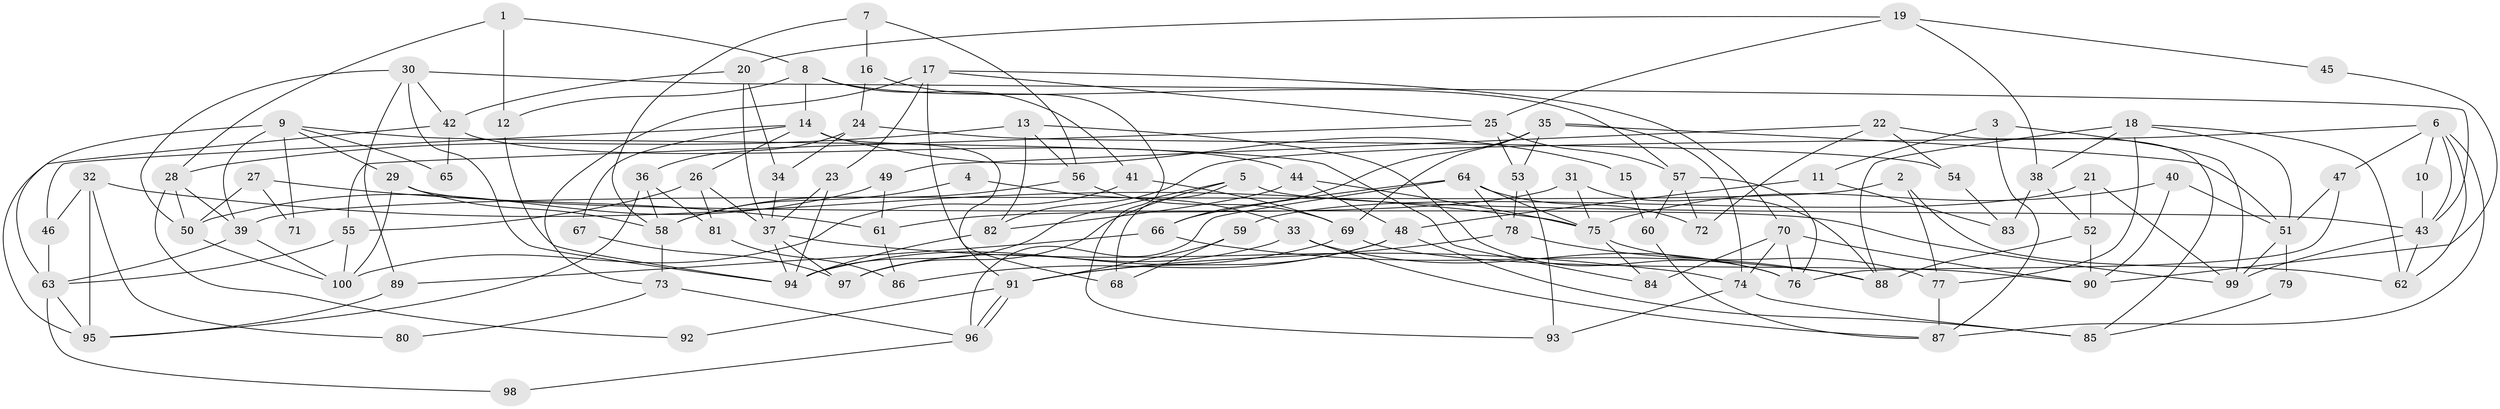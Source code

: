 // Generated by graph-tools (version 1.1) at 2025/11/02/21/25 10:11:14]
// undirected, 100 vertices, 200 edges
graph export_dot {
graph [start="1"]
  node [color=gray90,style=filled];
  1;
  2;
  3;
  4;
  5;
  6;
  7;
  8;
  9;
  10;
  11;
  12;
  13;
  14;
  15;
  16;
  17;
  18;
  19;
  20;
  21;
  22;
  23;
  24;
  25;
  26;
  27;
  28;
  29;
  30;
  31;
  32;
  33;
  34;
  35;
  36;
  37;
  38;
  39;
  40;
  41;
  42;
  43;
  44;
  45;
  46;
  47;
  48;
  49;
  50;
  51;
  52;
  53;
  54;
  55;
  56;
  57;
  58;
  59;
  60;
  61;
  62;
  63;
  64;
  65;
  66;
  67;
  68;
  69;
  70;
  71;
  72;
  73;
  74;
  75;
  76;
  77;
  78;
  79;
  80;
  81;
  82;
  83;
  84;
  85;
  86;
  87;
  88;
  89;
  90;
  91;
  92;
  93;
  94;
  95;
  96;
  97;
  98;
  99;
  100;
  1 -- 12;
  1 -- 28;
  1 -- 8;
  2 -- 77;
  2 -- 62;
  2 -- 39;
  3 -- 99;
  3 -- 87;
  3 -- 11;
  4 -- 33;
  4 -- 58;
  5 -- 43;
  5 -- 94;
  5 -- 68;
  5 -- 97;
  6 -- 43;
  6 -- 87;
  6 -- 10;
  6 -- 47;
  6 -- 62;
  6 -- 82;
  7 -- 58;
  7 -- 56;
  7 -- 16;
  8 -- 57;
  8 -- 12;
  8 -- 14;
  8 -- 41;
  9 -- 29;
  9 -- 39;
  9 -- 63;
  9 -- 65;
  9 -- 71;
  9 -- 84;
  10 -- 43;
  11 -- 48;
  11 -- 83;
  12 -- 94;
  13 -- 82;
  13 -- 56;
  13 -- 28;
  13 -- 76;
  14 -- 26;
  14 -- 15;
  14 -- 46;
  14 -- 67;
  14 -- 68;
  15 -- 60;
  16 -- 93;
  16 -- 24;
  17 -- 91;
  17 -- 70;
  17 -- 23;
  17 -- 25;
  17 -- 73;
  18 -- 62;
  18 -- 51;
  18 -- 38;
  18 -- 77;
  18 -- 88;
  19 -- 20;
  19 -- 25;
  19 -- 38;
  19 -- 45;
  20 -- 42;
  20 -- 37;
  20 -- 34;
  21 -- 52;
  21 -- 59;
  21 -- 99;
  22 -- 72;
  22 -- 54;
  22 -- 49;
  22 -- 85;
  23 -- 94;
  23 -- 37;
  24 -- 34;
  24 -- 36;
  24 -- 54;
  25 -- 55;
  25 -- 53;
  25 -- 57;
  26 -- 55;
  26 -- 81;
  26 -- 37;
  27 -- 61;
  27 -- 50;
  27 -- 71;
  28 -- 39;
  28 -- 50;
  28 -- 92;
  29 -- 100;
  29 -- 99;
  29 -- 58;
  30 -- 42;
  30 -- 94;
  30 -- 43;
  30 -- 50;
  30 -- 89;
  31 -- 88;
  31 -- 75;
  31 -- 61;
  32 -- 75;
  32 -- 46;
  32 -- 80;
  32 -- 95;
  33 -- 97;
  33 -- 76;
  33 -- 87;
  34 -- 37;
  35 -- 74;
  35 -- 66;
  35 -- 51;
  35 -- 53;
  35 -- 69;
  36 -- 58;
  36 -- 81;
  36 -- 95;
  37 -- 74;
  37 -- 94;
  37 -- 97;
  38 -- 52;
  38 -- 83;
  39 -- 63;
  39 -- 100;
  40 -- 51;
  40 -- 90;
  40 -- 75;
  41 -- 100;
  41 -- 69;
  42 -- 44;
  42 -- 95;
  42 -- 65;
  43 -- 99;
  43 -- 62;
  44 -- 82;
  44 -- 75;
  44 -- 48;
  45 -- 90;
  46 -- 63;
  47 -- 76;
  47 -- 51;
  48 -- 85;
  48 -- 86;
  48 -- 91;
  49 -- 50;
  49 -- 61;
  50 -- 100;
  51 -- 79;
  51 -- 99;
  52 -- 88;
  52 -- 90;
  53 -- 78;
  53 -- 93;
  54 -- 83;
  55 -- 100;
  55 -- 63;
  56 -- 58;
  56 -- 69;
  57 -- 76;
  57 -- 60;
  57 -- 72;
  58 -- 73;
  59 -- 68;
  59 -- 91;
  60 -- 87;
  61 -- 86;
  63 -- 95;
  63 -- 98;
  64 -- 78;
  64 -- 66;
  64 -- 72;
  64 -- 75;
  64 -- 96;
  66 -- 89;
  66 -- 88;
  67 -- 97;
  69 -- 90;
  69 -- 94;
  70 -- 84;
  70 -- 90;
  70 -- 74;
  70 -- 76;
  73 -- 96;
  73 -- 80;
  74 -- 85;
  74 -- 93;
  75 -- 77;
  75 -- 84;
  77 -- 87;
  78 -- 91;
  78 -- 88;
  79 -- 85;
  81 -- 86;
  82 -- 94;
  89 -- 95;
  91 -- 96;
  91 -- 96;
  91 -- 92;
  96 -- 98;
}
